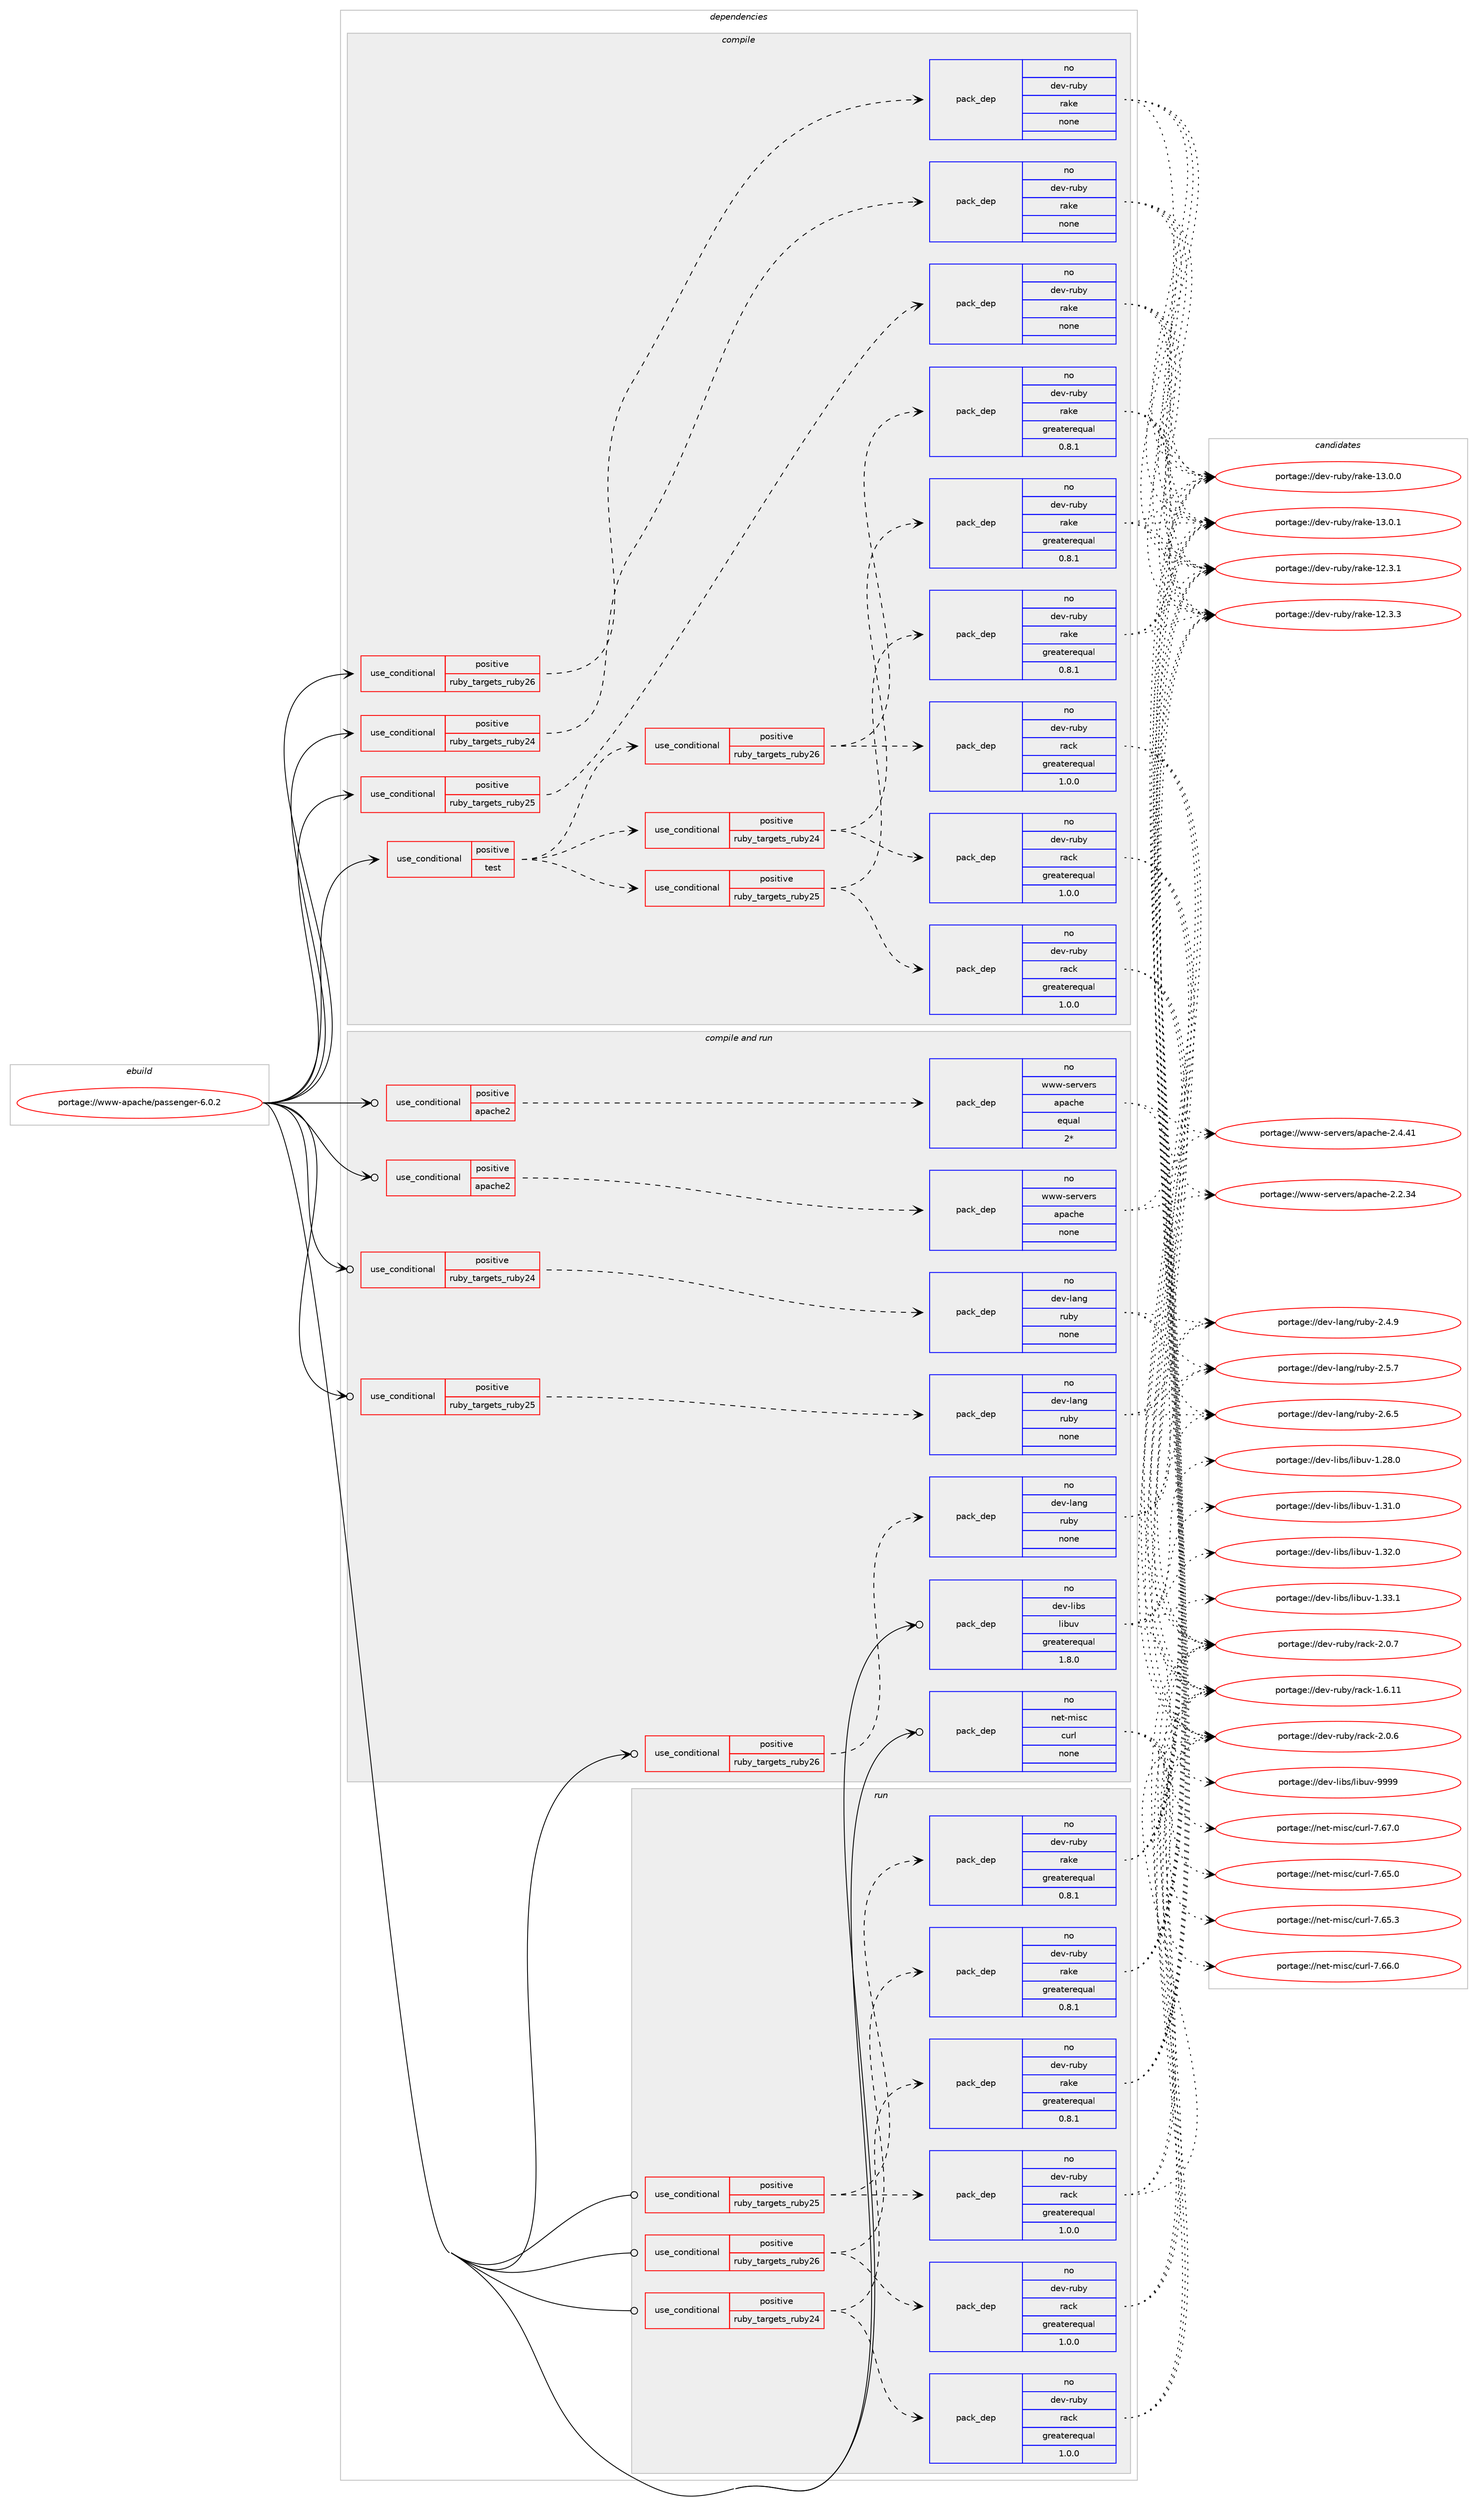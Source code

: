 digraph prolog {

# *************
# Graph options
# *************

newrank=true;
concentrate=true;
compound=true;
graph [rankdir=LR,fontname=Helvetica,fontsize=10,ranksep=1.5];#, ranksep=2.5, nodesep=0.2];
edge  [arrowhead=vee];
node  [fontname=Helvetica,fontsize=10];

# **********
# The ebuild
# **********

subgraph cluster_leftcol {
color=gray;
rank=same;
label=<<i>ebuild</i>>;
id [label="portage://www-apache/passenger-6.0.2", color=red, width=4, href="../www-apache/passenger-6.0.2.svg"];
}

# ****************
# The dependencies
# ****************

subgraph cluster_midcol {
color=gray;
label=<<i>dependencies</i>>;
subgraph cluster_compile {
fillcolor="#eeeeee";
style=filled;
label=<<i>compile</i>>;
subgraph cond105194 {
dependency436622 [label=<<TABLE BORDER="0" CELLBORDER="1" CELLSPACING="0" CELLPADDING="4"><TR><TD ROWSPAN="3" CELLPADDING="10">use_conditional</TD></TR><TR><TD>positive</TD></TR><TR><TD>ruby_targets_ruby24</TD></TR></TABLE>>, shape=none, color=red];
subgraph pack323706 {
dependency436623 [label=<<TABLE BORDER="0" CELLBORDER="1" CELLSPACING="0" CELLPADDING="4" WIDTH="220"><TR><TD ROWSPAN="6" CELLPADDING="30">pack_dep</TD></TR><TR><TD WIDTH="110">no</TD></TR><TR><TD>dev-ruby</TD></TR><TR><TD>rake</TD></TR><TR><TD>none</TD></TR><TR><TD></TD></TR></TABLE>>, shape=none, color=blue];
}
dependency436622:e -> dependency436623:w [weight=20,style="dashed",arrowhead="vee"];
}
id:e -> dependency436622:w [weight=20,style="solid",arrowhead="vee"];
subgraph cond105195 {
dependency436624 [label=<<TABLE BORDER="0" CELLBORDER="1" CELLSPACING="0" CELLPADDING="4"><TR><TD ROWSPAN="3" CELLPADDING="10">use_conditional</TD></TR><TR><TD>positive</TD></TR><TR><TD>ruby_targets_ruby25</TD></TR></TABLE>>, shape=none, color=red];
subgraph pack323707 {
dependency436625 [label=<<TABLE BORDER="0" CELLBORDER="1" CELLSPACING="0" CELLPADDING="4" WIDTH="220"><TR><TD ROWSPAN="6" CELLPADDING="30">pack_dep</TD></TR><TR><TD WIDTH="110">no</TD></TR><TR><TD>dev-ruby</TD></TR><TR><TD>rake</TD></TR><TR><TD>none</TD></TR><TR><TD></TD></TR></TABLE>>, shape=none, color=blue];
}
dependency436624:e -> dependency436625:w [weight=20,style="dashed",arrowhead="vee"];
}
id:e -> dependency436624:w [weight=20,style="solid",arrowhead="vee"];
subgraph cond105196 {
dependency436626 [label=<<TABLE BORDER="0" CELLBORDER="1" CELLSPACING="0" CELLPADDING="4"><TR><TD ROWSPAN="3" CELLPADDING="10">use_conditional</TD></TR><TR><TD>positive</TD></TR><TR><TD>ruby_targets_ruby26</TD></TR></TABLE>>, shape=none, color=red];
subgraph pack323708 {
dependency436627 [label=<<TABLE BORDER="0" CELLBORDER="1" CELLSPACING="0" CELLPADDING="4" WIDTH="220"><TR><TD ROWSPAN="6" CELLPADDING="30">pack_dep</TD></TR><TR><TD WIDTH="110">no</TD></TR><TR><TD>dev-ruby</TD></TR><TR><TD>rake</TD></TR><TR><TD>none</TD></TR><TR><TD></TD></TR></TABLE>>, shape=none, color=blue];
}
dependency436626:e -> dependency436627:w [weight=20,style="dashed",arrowhead="vee"];
}
id:e -> dependency436626:w [weight=20,style="solid",arrowhead="vee"];
subgraph cond105197 {
dependency436628 [label=<<TABLE BORDER="0" CELLBORDER="1" CELLSPACING="0" CELLPADDING="4"><TR><TD ROWSPAN="3" CELLPADDING="10">use_conditional</TD></TR><TR><TD>positive</TD></TR><TR><TD>test</TD></TR></TABLE>>, shape=none, color=red];
subgraph cond105198 {
dependency436629 [label=<<TABLE BORDER="0" CELLBORDER="1" CELLSPACING="0" CELLPADDING="4"><TR><TD ROWSPAN="3" CELLPADDING="10">use_conditional</TD></TR><TR><TD>positive</TD></TR><TR><TD>ruby_targets_ruby24</TD></TR></TABLE>>, shape=none, color=red];
subgraph pack323709 {
dependency436630 [label=<<TABLE BORDER="0" CELLBORDER="1" CELLSPACING="0" CELLPADDING="4" WIDTH="220"><TR><TD ROWSPAN="6" CELLPADDING="30">pack_dep</TD></TR><TR><TD WIDTH="110">no</TD></TR><TR><TD>dev-ruby</TD></TR><TR><TD>rack</TD></TR><TR><TD>greaterequal</TD></TR><TR><TD>1.0.0</TD></TR></TABLE>>, shape=none, color=blue];
}
dependency436629:e -> dependency436630:w [weight=20,style="dashed",arrowhead="vee"];
subgraph pack323710 {
dependency436631 [label=<<TABLE BORDER="0" CELLBORDER="1" CELLSPACING="0" CELLPADDING="4" WIDTH="220"><TR><TD ROWSPAN="6" CELLPADDING="30">pack_dep</TD></TR><TR><TD WIDTH="110">no</TD></TR><TR><TD>dev-ruby</TD></TR><TR><TD>rake</TD></TR><TR><TD>greaterequal</TD></TR><TR><TD>0.8.1</TD></TR></TABLE>>, shape=none, color=blue];
}
dependency436629:e -> dependency436631:w [weight=20,style="dashed",arrowhead="vee"];
}
dependency436628:e -> dependency436629:w [weight=20,style="dashed",arrowhead="vee"];
subgraph cond105199 {
dependency436632 [label=<<TABLE BORDER="0" CELLBORDER="1" CELLSPACING="0" CELLPADDING="4"><TR><TD ROWSPAN="3" CELLPADDING="10">use_conditional</TD></TR><TR><TD>positive</TD></TR><TR><TD>ruby_targets_ruby25</TD></TR></TABLE>>, shape=none, color=red];
subgraph pack323711 {
dependency436633 [label=<<TABLE BORDER="0" CELLBORDER="1" CELLSPACING="0" CELLPADDING="4" WIDTH="220"><TR><TD ROWSPAN="6" CELLPADDING="30">pack_dep</TD></TR><TR><TD WIDTH="110">no</TD></TR><TR><TD>dev-ruby</TD></TR><TR><TD>rack</TD></TR><TR><TD>greaterequal</TD></TR><TR><TD>1.0.0</TD></TR></TABLE>>, shape=none, color=blue];
}
dependency436632:e -> dependency436633:w [weight=20,style="dashed",arrowhead="vee"];
subgraph pack323712 {
dependency436634 [label=<<TABLE BORDER="0" CELLBORDER="1" CELLSPACING="0" CELLPADDING="4" WIDTH="220"><TR><TD ROWSPAN="6" CELLPADDING="30">pack_dep</TD></TR><TR><TD WIDTH="110">no</TD></TR><TR><TD>dev-ruby</TD></TR><TR><TD>rake</TD></TR><TR><TD>greaterequal</TD></TR><TR><TD>0.8.1</TD></TR></TABLE>>, shape=none, color=blue];
}
dependency436632:e -> dependency436634:w [weight=20,style="dashed",arrowhead="vee"];
}
dependency436628:e -> dependency436632:w [weight=20,style="dashed",arrowhead="vee"];
subgraph cond105200 {
dependency436635 [label=<<TABLE BORDER="0" CELLBORDER="1" CELLSPACING="0" CELLPADDING="4"><TR><TD ROWSPAN="3" CELLPADDING="10">use_conditional</TD></TR><TR><TD>positive</TD></TR><TR><TD>ruby_targets_ruby26</TD></TR></TABLE>>, shape=none, color=red];
subgraph pack323713 {
dependency436636 [label=<<TABLE BORDER="0" CELLBORDER="1" CELLSPACING="0" CELLPADDING="4" WIDTH="220"><TR><TD ROWSPAN="6" CELLPADDING="30">pack_dep</TD></TR><TR><TD WIDTH="110">no</TD></TR><TR><TD>dev-ruby</TD></TR><TR><TD>rack</TD></TR><TR><TD>greaterequal</TD></TR><TR><TD>1.0.0</TD></TR></TABLE>>, shape=none, color=blue];
}
dependency436635:e -> dependency436636:w [weight=20,style="dashed",arrowhead="vee"];
subgraph pack323714 {
dependency436637 [label=<<TABLE BORDER="0" CELLBORDER="1" CELLSPACING="0" CELLPADDING="4" WIDTH="220"><TR><TD ROWSPAN="6" CELLPADDING="30">pack_dep</TD></TR><TR><TD WIDTH="110">no</TD></TR><TR><TD>dev-ruby</TD></TR><TR><TD>rake</TD></TR><TR><TD>greaterequal</TD></TR><TR><TD>0.8.1</TD></TR></TABLE>>, shape=none, color=blue];
}
dependency436635:e -> dependency436637:w [weight=20,style="dashed",arrowhead="vee"];
}
dependency436628:e -> dependency436635:w [weight=20,style="dashed",arrowhead="vee"];
}
id:e -> dependency436628:w [weight=20,style="solid",arrowhead="vee"];
}
subgraph cluster_compileandrun {
fillcolor="#eeeeee";
style=filled;
label=<<i>compile and run</i>>;
subgraph cond105201 {
dependency436638 [label=<<TABLE BORDER="0" CELLBORDER="1" CELLSPACING="0" CELLPADDING="4"><TR><TD ROWSPAN="3" CELLPADDING="10">use_conditional</TD></TR><TR><TD>positive</TD></TR><TR><TD>apache2</TD></TR></TABLE>>, shape=none, color=red];
subgraph pack323715 {
dependency436639 [label=<<TABLE BORDER="0" CELLBORDER="1" CELLSPACING="0" CELLPADDING="4" WIDTH="220"><TR><TD ROWSPAN="6" CELLPADDING="30">pack_dep</TD></TR><TR><TD WIDTH="110">no</TD></TR><TR><TD>www-servers</TD></TR><TR><TD>apache</TD></TR><TR><TD>equal</TD></TR><TR><TD>2*</TD></TR></TABLE>>, shape=none, color=blue];
}
dependency436638:e -> dependency436639:w [weight=20,style="dashed",arrowhead="vee"];
}
id:e -> dependency436638:w [weight=20,style="solid",arrowhead="odotvee"];
subgraph cond105202 {
dependency436640 [label=<<TABLE BORDER="0" CELLBORDER="1" CELLSPACING="0" CELLPADDING="4"><TR><TD ROWSPAN="3" CELLPADDING="10">use_conditional</TD></TR><TR><TD>positive</TD></TR><TR><TD>apache2</TD></TR></TABLE>>, shape=none, color=red];
subgraph pack323716 {
dependency436641 [label=<<TABLE BORDER="0" CELLBORDER="1" CELLSPACING="0" CELLPADDING="4" WIDTH="220"><TR><TD ROWSPAN="6" CELLPADDING="30">pack_dep</TD></TR><TR><TD WIDTH="110">no</TD></TR><TR><TD>www-servers</TD></TR><TR><TD>apache</TD></TR><TR><TD>none</TD></TR><TR><TD></TD></TR></TABLE>>, shape=none, color=blue];
}
dependency436640:e -> dependency436641:w [weight=20,style="dashed",arrowhead="vee"];
}
id:e -> dependency436640:w [weight=20,style="solid",arrowhead="odotvee"];
subgraph cond105203 {
dependency436642 [label=<<TABLE BORDER="0" CELLBORDER="1" CELLSPACING="0" CELLPADDING="4"><TR><TD ROWSPAN="3" CELLPADDING="10">use_conditional</TD></TR><TR><TD>positive</TD></TR><TR><TD>ruby_targets_ruby24</TD></TR></TABLE>>, shape=none, color=red];
subgraph pack323717 {
dependency436643 [label=<<TABLE BORDER="0" CELLBORDER="1" CELLSPACING="0" CELLPADDING="4" WIDTH="220"><TR><TD ROWSPAN="6" CELLPADDING="30">pack_dep</TD></TR><TR><TD WIDTH="110">no</TD></TR><TR><TD>dev-lang</TD></TR><TR><TD>ruby</TD></TR><TR><TD>none</TD></TR><TR><TD></TD></TR></TABLE>>, shape=none, color=blue];
}
dependency436642:e -> dependency436643:w [weight=20,style="dashed",arrowhead="vee"];
}
id:e -> dependency436642:w [weight=20,style="solid",arrowhead="odotvee"];
subgraph cond105204 {
dependency436644 [label=<<TABLE BORDER="0" CELLBORDER="1" CELLSPACING="0" CELLPADDING="4"><TR><TD ROWSPAN="3" CELLPADDING="10">use_conditional</TD></TR><TR><TD>positive</TD></TR><TR><TD>ruby_targets_ruby25</TD></TR></TABLE>>, shape=none, color=red];
subgraph pack323718 {
dependency436645 [label=<<TABLE BORDER="0" CELLBORDER="1" CELLSPACING="0" CELLPADDING="4" WIDTH="220"><TR><TD ROWSPAN="6" CELLPADDING="30">pack_dep</TD></TR><TR><TD WIDTH="110">no</TD></TR><TR><TD>dev-lang</TD></TR><TR><TD>ruby</TD></TR><TR><TD>none</TD></TR><TR><TD></TD></TR></TABLE>>, shape=none, color=blue];
}
dependency436644:e -> dependency436645:w [weight=20,style="dashed",arrowhead="vee"];
}
id:e -> dependency436644:w [weight=20,style="solid",arrowhead="odotvee"];
subgraph cond105205 {
dependency436646 [label=<<TABLE BORDER="0" CELLBORDER="1" CELLSPACING="0" CELLPADDING="4"><TR><TD ROWSPAN="3" CELLPADDING="10">use_conditional</TD></TR><TR><TD>positive</TD></TR><TR><TD>ruby_targets_ruby26</TD></TR></TABLE>>, shape=none, color=red];
subgraph pack323719 {
dependency436647 [label=<<TABLE BORDER="0" CELLBORDER="1" CELLSPACING="0" CELLPADDING="4" WIDTH="220"><TR><TD ROWSPAN="6" CELLPADDING="30">pack_dep</TD></TR><TR><TD WIDTH="110">no</TD></TR><TR><TD>dev-lang</TD></TR><TR><TD>ruby</TD></TR><TR><TD>none</TD></TR><TR><TD></TD></TR></TABLE>>, shape=none, color=blue];
}
dependency436646:e -> dependency436647:w [weight=20,style="dashed",arrowhead="vee"];
}
id:e -> dependency436646:w [weight=20,style="solid",arrowhead="odotvee"];
subgraph pack323720 {
dependency436648 [label=<<TABLE BORDER="0" CELLBORDER="1" CELLSPACING="0" CELLPADDING="4" WIDTH="220"><TR><TD ROWSPAN="6" CELLPADDING="30">pack_dep</TD></TR><TR><TD WIDTH="110">no</TD></TR><TR><TD>dev-libs</TD></TR><TR><TD>libuv</TD></TR><TR><TD>greaterequal</TD></TR><TR><TD>1.8.0</TD></TR></TABLE>>, shape=none, color=blue];
}
id:e -> dependency436648:w [weight=20,style="solid",arrowhead="odotvee"];
subgraph pack323721 {
dependency436649 [label=<<TABLE BORDER="0" CELLBORDER="1" CELLSPACING="0" CELLPADDING="4" WIDTH="220"><TR><TD ROWSPAN="6" CELLPADDING="30">pack_dep</TD></TR><TR><TD WIDTH="110">no</TD></TR><TR><TD>net-misc</TD></TR><TR><TD>curl</TD></TR><TR><TD>none</TD></TR><TR><TD></TD></TR></TABLE>>, shape=none, color=blue];
}
id:e -> dependency436649:w [weight=20,style="solid",arrowhead="odotvee"];
}
subgraph cluster_run {
fillcolor="#eeeeee";
style=filled;
label=<<i>run</i>>;
subgraph cond105206 {
dependency436650 [label=<<TABLE BORDER="0" CELLBORDER="1" CELLSPACING="0" CELLPADDING="4"><TR><TD ROWSPAN="3" CELLPADDING="10">use_conditional</TD></TR><TR><TD>positive</TD></TR><TR><TD>ruby_targets_ruby24</TD></TR></TABLE>>, shape=none, color=red];
subgraph pack323722 {
dependency436651 [label=<<TABLE BORDER="0" CELLBORDER="1" CELLSPACING="0" CELLPADDING="4" WIDTH="220"><TR><TD ROWSPAN="6" CELLPADDING="30">pack_dep</TD></TR><TR><TD WIDTH="110">no</TD></TR><TR><TD>dev-ruby</TD></TR><TR><TD>rack</TD></TR><TR><TD>greaterequal</TD></TR><TR><TD>1.0.0</TD></TR></TABLE>>, shape=none, color=blue];
}
dependency436650:e -> dependency436651:w [weight=20,style="dashed",arrowhead="vee"];
subgraph pack323723 {
dependency436652 [label=<<TABLE BORDER="0" CELLBORDER="1" CELLSPACING="0" CELLPADDING="4" WIDTH="220"><TR><TD ROWSPAN="6" CELLPADDING="30">pack_dep</TD></TR><TR><TD WIDTH="110">no</TD></TR><TR><TD>dev-ruby</TD></TR><TR><TD>rake</TD></TR><TR><TD>greaterequal</TD></TR><TR><TD>0.8.1</TD></TR></TABLE>>, shape=none, color=blue];
}
dependency436650:e -> dependency436652:w [weight=20,style="dashed",arrowhead="vee"];
}
id:e -> dependency436650:w [weight=20,style="solid",arrowhead="odot"];
subgraph cond105207 {
dependency436653 [label=<<TABLE BORDER="0" CELLBORDER="1" CELLSPACING="0" CELLPADDING="4"><TR><TD ROWSPAN="3" CELLPADDING="10">use_conditional</TD></TR><TR><TD>positive</TD></TR><TR><TD>ruby_targets_ruby25</TD></TR></TABLE>>, shape=none, color=red];
subgraph pack323724 {
dependency436654 [label=<<TABLE BORDER="0" CELLBORDER="1" CELLSPACING="0" CELLPADDING="4" WIDTH="220"><TR><TD ROWSPAN="6" CELLPADDING="30">pack_dep</TD></TR><TR><TD WIDTH="110">no</TD></TR><TR><TD>dev-ruby</TD></TR><TR><TD>rack</TD></TR><TR><TD>greaterequal</TD></TR><TR><TD>1.0.0</TD></TR></TABLE>>, shape=none, color=blue];
}
dependency436653:e -> dependency436654:w [weight=20,style="dashed",arrowhead="vee"];
subgraph pack323725 {
dependency436655 [label=<<TABLE BORDER="0" CELLBORDER="1" CELLSPACING="0" CELLPADDING="4" WIDTH="220"><TR><TD ROWSPAN="6" CELLPADDING="30">pack_dep</TD></TR><TR><TD WIDTH="110">no</TD></TR><TR><TD>dev-ruby</TD></TR><TR><TD>rake</TD></TR><TR><TD>greaterequal</TD></TR><TR><TD>0.8.1</TD></TR></TABLE>>, shape=none, color=blue];
}
dependency436653:e -> dependency436655:w [weight=20,style="dashed",arrowhead="vee"];
}
id:e -> dependency436653:w [weight=20,style="solid",arrowhead="odot"];
subgraph cond105208 {
dependency436656 [label=<<TABLE BORDER="0" CELLBORDER="1" CELLSPACING="0" CELLPADDING="4"><TR><TD ROWSPAN="3" CELLPADDING="10">use_conditional</TD></TR><TR><TD>positive</TD></TR><TR><TD>ruby_targets_ruby26</TD></TR></TABLE>>, shape=none, color=red];
subgraph pack323726 {
dependency436657 [label=<<TABLE BORDER="0" CELLBORDER="1" CELLSPACING="0" CELLPADDING="4" WIDTH="220"><TR><TD ROWSPAN="6" CELLPADDING="30">pack_dep</TD></TR><TR><TD WIDTH="110">no</TD></TR><TR><TD>dev-ruby</TD></TR><TR><TD>rack</TD></TR><TR><TD>greaterequal</TD></TR><TR><TD>1.0.0</TD></TR></TABLE>>, shape=none, color=blue];
}
dependency436656:e -> dependency436657:w [weight=20,style="dashed",arrowhead="vee"];
subgraph pack323727 {
dependency436658 [label=<<TABLE BORDER="0" CELLBORDER="1" CELLSPACING="0" CELLPADDING="4" WIDTH="220"><TR><TD ROWSPAN="6" CELLPADDING="30">pack_dep</TD></TR><TR><TD WIDTH="110">no</TD></TR><TR><TD>dev-ruby</TD></TR><TR><TD>rake</TD></TR><TR><TD>greaterequal</TD></TR><TR><TD>0.8.1</TD></TR></TABLE>>, shape=none, color=blue];
}
dependency436656:e -> dependency436658:w [weight=20,style="dashed",arrowhead="vee"];
}
id:e -> dependency436656:w [weight=20,style="solid",arrowhead="odot"];
}
}

# **************
# The candidates
# **************

subgraph cluster_choices {
rank=same;
color=gray;
label=<<i>candidates</i>>;

subgraph choice323706 {
color=black;
nodesep=1;
choiceportage1001011184511411798121471149710710145495046514649 [label="portage://dev-ruby/rake-12.3.1", color=red, width=4,href="../dev-ruby/rake-12.3.1.svg"];
choiceportage1001011184511411798121471149710710145495046514651 [label="portage://dev-ruby/rake-12.3.3", color=red, width=4,href="../dev-ruby/rake-12.3.3.svg"];
choiceportage1001011184511411798121471149710710145495146484648 [label="portage://dev-ruby/rake-13.0.0", color=red, width=4,href="../dev-ruby/rake-13.0.0.svg"];
choiceportage1001011184511411798121471149710710145495146484649 [label="portage://dev-ruby/rake-13.0.1", color=red, width=4,href="../dev-ruby/rake-13.0.1.svg"];
dependency436623:e -> choiceportage1001011184511411798121471149710710145495046514649:w [style=dotted,weight="100"];
dependency436623:e -> choiceportage1001011184511411798121471149710710145495046514651:w [style=dotted,weight="100"];
dependency436623:e -> choiceportage1001011184511411798121471149710710145495146484648:w [style=dotted,weight="100"];
dependency436623:e -> choiceportage1001011184511411798121471149710710145495146484649:w [style=dotted,weight="100"];
}
subgraph choice323707 {
color=black;
nodesep=1;
choiceportage1001011184511411798121471149710710145495046514649 [label="portage://dev-ruby/rake-12.3.1", color=red, width=4,href="../dev-ruby/rake-12.3.1.svg"];
choiceportage1001011184511411798121471149710710145495046514651 [label="portage://dev-ruby/rake-12.3.3", color=red, width=4,href="../dev-ruby/rake-12.3.3.svg"];
choiceportage1001011184511411798121471149710710145495146484648 [label="portage://dev-ruby/rake-13.0.0", color=red, width=4,href="../dev-ruby/rake-13.0.0.svg"];
choiceportage1001011184511411798121471149710710145495146484649 [label="portage://dev-ruby/rake-13.0.1", color=red, width=4,href="../dev-ruby/rake-13.0.1.svg"];
dependency436625:e -> choiceportage1001011184511411798121471149710710145495046514649:w [style=dotted,weight="100"];
dependency436625:e -> choiceportage1001011184511411798121471149710710145495046514651:w [style=dotted,weight="100"];
dependency436625:e -> choiceportage1001011184511411798121471149710710145495146484648:w [style=dotted,weight="100"];
dependency436625:e -> choiceportage1001011184511411798121471149710710145495146484649:w [style=dotted,weight="100"];
}
subgraph choice323708 {
color=black;
nodesep=1;
choiceportage1001011184511411798121471149710710145495046514649 [label="portage://dev-ruby/rake-12.3.1", color=red, width=4,href="../dev-ruby/rake-12.3.1.svg"];
choiceportage1001011184511411798121471149710710145495046514651 [label="portage://dev-ruby/rake-12.3.3", color=red, width=4,href="../dev-ruby/rake-12.3.3.svg"];
choiceportage1001011184511411798121471149710710145495146484648 [label="portage://dev-ruby/rake-13.0.0", color=red, width=4,href="../dev-ruby/rake-13.0.0.svg"];
choiceportage1001011184511411798121471149710710145495146484649 [label="portage://dev-ruby/rake-13.0.1", color=red, width=4,href="../dev-ruby/rake-13.0.1.svg"];
dependency436627:e -> choiceportage1001011184511411798121471149710710145495046514649:w [style=dotted,weight="100"];
dependency436627:e -> choiceportage1001011184511411798121471149710710145495046514651:w [style=dotted,weight="100"];
dependency436627:e -> choiceportage1001011184511411798121471149710710145495146484648:w [style=dotted,weight="100"];
dependency436627:e -> choiceportage1001011184511411798121471149710710145495146484649:w [style=dotted,weight="100"];
}
subgraph choice323709 {
color=black;
nodesep=1;
choiceportage100101118451141179812147114979910745494654464949 [label="portage://dev-ruby/rack-1.6.11", color=red, width=4,href="../dev-ruby/rack-1.6.11.svg"];
choiceportage1001011184511411798121471149799107455046484654 [label="portage://dev-ruby/rack-2.0.6", color=red, width=4,href="../dev-ruby/rack-2.0.6.svg"];
choiceportage1001011184511411798121471149799107455046484655 [label="portage://dev-ruby/rack-2.0.7", color=red, width=4,href="../dev-ruby/rack-2.0.7.svg"];
dependency436630:e -> choiceportage100101118451141179812147114979910745494654464949:w [style=dotted,weight="100"];
dependency436630:e -> choiceportage1001011184511411798121471149799107455046484654:w [style=dotted,weight="100"];
dependency436630:e -> choiceportage1001011184511411798121471149799107455046484655:w [style=dotted,weight="100"];
}
subgraph choice323710 {
color=black;
nodesep=1;
choiceportage1001011184511411798121471149710710145495046514649 [label="portage://dev-ruby/rake-12.3.1", color=red, width=4,href="../dev-ruby/rake-12.3.1.svg"];
choiceportage1001011184511411798121471149710710145495046514651 [label="portage://dev-ruby/rake-12.3.3", color=red, width=4,href="../dev-ruby/rake-12.3.3.svg"];
choiceportage1001011184511411798121471149710710145495146484648 [label="portage://dev-ruby/rake-13.0.0", color=red, width=4,href="../dev-ruby/rake-13.0.0.svg"];
choiceportage1001011184511411798121471149710710145495146484649 [label="portage://dev-ruby/rake-13.0.1", color=red, width=4,href="../dev-ruby/rake-13.0.1.svg"];
dependency436631:e -> choiceportage1001011184511411798121471149710710145495046514649:w [style=dotted,weight="100"];
dependency436631:e -> choiceportage1001011184511411798121471149710710145495046514651:w [style=dotted,weight="100"];
dependency436631:e -> choiceportage1001011184511411798121471149710710145495146484648:w [style=dotted,weight="100"];
dependency436631:e -> choiceportage1001011184511411798121471149710710145495146484649:w [style=dotted,weight="100"];
}
subgraph choice323711 {
color=black;
nodesep=1;
choiceportage100101118451141179812147114979910745494654464949 [label="portage://dev-ruby/rack-1.6.11", color=red, width=4,href="../dev-ruby/rack-1.6.11.svg"];
choiceportage1001011184511411798121471149799107455046484654 [label="portage://dev-ruby/rack-2.0.6", color=red, width=4,href="../dev-ruby/rack-2.0.6.svg"];
choiceportage1001011184511411798121471149799107455046484655 [label="portage://dev-ruby/rack-2.0.7", color=red, width=4,href="../dev-ruby/rack-2.0.7.svg"];
dependency436633:e -> choiceportage100101118451141179812147114979910745494654464949:w [style=dotted,weight="100"];
dependency436633:e -> choiceportage1001011184511411798121471149799107455046484654:w [style=dotted,weight="100"];
dependency436633:e -> choiceportage1001011184511411798121471149799107455046484655:w [style=dotted,weight="100"];
}
subgraph choice323712 {
color=black;
nodesep=1;
choiceportage1001011184511411798121471149710710145495046514649 [label="portage://dev-ruby/rake-12.3.1", color=red, width=4,href="../dev-ruby/rake-12.3.1.svg"];
choiceportage1001011184511411798121471149710710145495046514651 [label="portage://dev-ruby/rake-12.3.3", color=red, width=4,href="../dev-ruby/rake-12.3.3.svg"];
choiceportage1001011184511411798121471149710710145495146484648 [label="portage://dev-ruby/rake-13.0.0", color=red, width=4,href="../dev-ruby/rake-13.0.0.svg"];
choiceportage1001011184511411798121471149710710145495146484649 [label="portage://dev-ruby/rake-13.0.1", color=red, width=4,href="../dev-ruby/rake-13.0.1.svg"];
dependency436634:e -> choiceportage1001011184511411798121471149710710145495046514649:w [style=dotted,weight="100"];
dependency436634:e -> choiceportage1001011184511411798121471149710710145495046514651:w [style=dotted,weight="100"];
dependency436634:e -> choiceportage1001011184511411798121471149710710145495146484648:w [style=dotted,weight="100"];
dependency436634:e -> choiceportage1001011184511411798121471149710710145495146484649:w [style=dotted,weight="100"];
}
subgraph choice323713 {
color=black;
nodesep=1;
choiceportage100101118451141179812147114979910745494654464949 [label="portage://dev-ruby/rack-1.6.11", color=red, width=4,href="../dev-ruby/rack-1.6.11.svg"];
choiceportage1001011184511411798121471149799107455046484654 [label="portage://dev-ruby/rack-2.0.6", color=red, width=4,href="../dev-ruby/rack-2.0.6.svg"];
choiceportage1001011184511411798121471149799107455046484655 [label="portage://dev-ruby/rack-2.0.7", color=red, width=4,href="../dev-ruby/rack-2.0.7.svg"];
dependency436636:e -> choiceportage100101118451141179812147114979910745494654464949:w [style=dotted,weight="100"];
dependency436636:e -> choiceportage1001011184511411798121471149799107455046484654:w [style=dotted,weight="100"];
dependency436636:e -> choiceportage1001011184511411798121471149799107455046484655:w [style=dotted,weight="100"];
}
subgraph choice323714 {
color=black;
nodesep=1;
choiceportage1001011184511411798121471149710710145495046514649 [label="portage://dev-ruby/rake-12.3.1", color=red, width=4,href="../dev-ruby/rake-12.3.1.svg"];
choiceportage1001011184511411798121471149710710145495046514651 [label="portage://dev-ruby/rake-12.3.3", color=red, width=4,href="../dev-ruby/rake-12.3.3.svg"];
choiceportage1001011184511411798121471149710710145495146484648 [label="portage://dev-ruby/rake-13.0.0", color=red, width=4,href="../dev-ruby/rake-13.0.0.svg"];
choiceportage1001011184511411798121471149710710145495146484649 [label="portage://dev-ruby/rake-13.0.1", color=red, width=4,href="../dev-ruby/rake-13.0.1.svg"];
dependency436637:e -> choiceportage1001011184511411798121471149710710145495046514649:w [style=dotted,weight="100"];
dependency436637:e -> choiceportage1001011184511411798121471149710710145495046514651:w [style=dotted,weight="100"];
dependency436637:e -> choiceportage1001011184511411798121471149710710145495146484648:w [style=dotted,weight="100"];
dependency436637:e -> choiceportage1001011184511411798121471149710710145495146484649:w [style=dotted,weight="100"];
}
subgraph choice323715 {
color=black;
nodesep=1;
choiceportage119119119451151011141181011141154797112979910410145504650465152 [label="portage://www-servers/apache-2.2.34", color=red, width=4,href="../www-servers/apache-2.2.34.svg"];
choiceportage119119119451151011141181011141154797112979910410145504652465249 [label="portage://www-servers/apache-2.4.41", color=red, width=4,href="../www-servers/apache-2.4.41.svg"];
dependency436639:e -> choiceportage119119119451151011141181011141154797112979910410145504650465152:w [style=dotted,weight="100"];
dependency436639:e -> choiceportage119119119451151011141181011141154797112979910410145504652465249:w [style=dotted,weight="100"];
}
subgraph choice323716 {
color=black;
nodesep=1;
choiceportage119119119451151011141181011141154797112979910410145504650465152 [label="portage://www-servers/apache-2.2.34", color=red, width=4,href="../www-servers/apache-2.2.34.svg"];
choiceportage119119119451151011141181011141154797112979910410145504652465249 [label="portage://www-servers/apache-2.4.41", color=red, width=4,href="../www-servers/apache-2.4.41.svg"];
dependency436641:e -> choiceportage119119119451151011141181011141154797112979910410145504650465152:w [style=dotted,weight="100"];
dependency436641:e -> choiceportage119119119451151011141181011141154797112979910410145504652465249:w [style=dotted,weight="100"];
}
subgraph choice323717 {
color=black;
nodesep=1;
choiceportage10010111845108971101034711411798121455046524657 [label="portage://dev-lang/ruby-2.4.9", color=red, width=4,href="../dev-lang/ruby-2.4.9.svg"];
choiceportage10010111845108971101034711411798121455046534655 [label="portage://dev-lang/ruby-2.5.7", color=red, width=4,href="../dev-lang/ruby-2.5.7.svg"];
choiceportage10010111845108971101034711411798121455046544653 [label="portage://dev-lang/ruby-2.6.5", color=red, width=4,href="../dev-lang/ruby-2.6.5.svg"];
dependency436643:e -> choiceportage10010111845108971101034711411798121455046524657:w [style=dotted,weight="100"];
dependency436643:e -> choiceportage10010111845108971101034711411798121455046534655:w [style=dotted,weight="100"];
dependency436643:e -> choiceportage10010111845108971101034711411798121455046544653:w [style=dotted,weight="100"];
}
subgraph choice323718 {
color=black;
nodesep=1;
choiceportage10010111845108971101034711411798121455046524657 [label="portage://dev-lang/ruby-2.4.9", color=red, width=4,href="../dev-lang/ruby-2.4.9.svg"];
choiceportage10010111845108971101034711411798121455046534655 [label="portage://dev-lang/ruby-2.5.7", color=red, width=4,href="../dev-lang/ruby-2.5.7.svg"];
choiceportage10010111845108971101034711411798121455046544653 [label="portage://dev-lang/ruby-2.6.5", color=red, width=4,href="../dev-lang/ruby-2.6.5.svg"];
dependency436645:e -> choiceportage10010111845108971101034711411798121455046524657:w [style=dotted,weight="100"];
dependency436645:e -> choiceportage10010111845108971101034711411798121455046534655:w [style=dotted,weight="100"];
dependency436645:e -> choiceportage10010111845108971101034711411798121455046544653:w [style=dotted,weight="100"];
}
subgraph choice323719 {
color=black;
nodesep=1;
choiceportage10010111845108971101034711411798121455046524657 [label="portage://dev-lang/ruby-2.4.9", color=red, width=4,href="../dev-lang/ruby-2.4.9.svg"];
choiceportage10010111845108971101034711411798121455046534655 [label="portage://dev-lang/ruby-2.5.7", color=red, width=4,href="../dev-lang/ruby-2.5.7.svg"];
choiceportage10010111845108971101034711411798121455046544653 [label="portage://dev-lang/ruby-2.6.5", color=red, width=4,href="../dev-lang/ruby-2.6.5.svg"];
dependency436647:e -> choiceportage10010111845108971101034711411798121455046524657:w [style=dotted,weight="100"];
dependency436647:e -> choiceportage10010111845108971101034711411798121455046534655:w [style=dotted,weight="100"];
dependency436647:e -> choiceportage10010111845108971101034711411798121455046544653:w [style=dotted,weight="100"];
}
subgraph choice323720 {
color=black;
nodesep=1;
choiceportage1001011184510810598115471081059811711845494650564648 [label="portage://dev-libs/libuv-1.28.0", color=red, width=4,href="../dev-libs/libuv-1.28.0.svg"];
choiceportage1001011184510810598115471081059811711845494651494648 [label="portage://dev-libs/libuv-1.31.0", color=red, width=4,href="../dev-libs/libuv-1.31.0.svg"];
choiceportage1001011184510810598115471081059811711845494651504648 [label="portage://dev-libs/libuv-1.32.0", color=red, width=4,href="../dev-libs/libuv-1.32.0.svg"];
choiceportage1001011184510810598115471081059811711845494651514649 [label="portage://dev-libs/libuv-1.33.1", color=red, width=4,href="../dev-libs/libuv-1.33.1.svg"];
choiceportage100101118451081059811547108105981171184557575757 [label="portage://dev-libs/libuv-9999", color=red, width=4,href="../dev-libs/libuv-9999.svg"];
dependency436648:e -> choiceportage1001011184510810598115471081059811711845494650564648:w [style=dotted,weight="100"];
dependency436648:e -> choiceportage1001011184510810598115471081059811711845494651494648:w [style=dotted,weight="100"];
dependency436648:e -> choiceportage1001011184510810598115471081059811711845494651504648:w [style=dotted,weight="100"];
dependency436648:e -> choiceportage1001011184510810598115471081059811711845494651514649:w [style=dotted,weight="100"];
dependency436648:e -> choiceportage100101118451081059811547108105981171184557575757:w [style=dotted,weight="100"];
}
subgraph choice323721 {
color=black;
nodesep=1;
choiceportage1101011164510910511599479911711410845554654534648 [label="portage://net-misc/curl-7.65.0", color=red, width=4,href="../net-misc/curl-7.65.0.svg"];
choiceportage1101011164510910511599479911711410845554654534651 [label="portage://net-misc/curl-7.65.3", color=red, width=4,href="../net-misc/curl-7.65.3.svg"];
choiceportage1101011164510910511599479911711410845554654544648 [label="portage://net-misc/curl-7.66.0", color=red, width=4,href="../net-misc/curl-7.66.0.svg"];
choiceportage1101011164510910511599479911711410845554654554648 [label="portage://net-misc/curl-7.67.0", color=red, width=4,href="../net-misc/curl-7.67.0.svg"];
dependency436649:e -> choiceportage1101011164510910511599479911711410845554654534648:w [style=dotted,weight="100"];
dependency436649:e -> choiceportage1101011164510910511599479911711410845554654534651:w [style=dotted,weight="100"];
dependency436649:e -> choiceportage1101011164510910511599479911711410845554654544648:w [style=dotted,weight="100"];
dependency436649:e -> choiceportage1101011164510910511599479911711410845554654554648:w [style=dotted,weight="100"];
}
subgraph choice323722 {
color=black;
nodesep=1;
choiceportage100101118451141179812147114979910745494654464949 [label="portage://dev-ruby/rack-1.6.11", color=red, width=4,href="../dev-ruby/rack-1.6.11.svg"];
choiceportage1001011184511411798121471149799107455046484654 [label="portage://dev-ruby/rack-2.0.6", color=red, width=4,href="../dev-ruby/rack-2.0.6.svg"];
choiceportage1001011184511411798121471149799107455046484655 [label="portage://dev-ruby/rack-2.0.7", color=red, width=4,href="../dev-ruby/rack-2.0.7.svg"];
dependency436651:e -> choiceportage100101118451141179812147114979910745494654464949:w [style=dotted,weight="100"];
dependency436651:e -> choiceportage1001011184511411798121471149799107455046484654:w [style=dotted,weight="100"];
dependency436651:e -> choiceportage1001011184511411798121471149799107455046484655:w [style=dotted,weight="100"];
}
subgraph choice323723 {
color=black;
nodesep=1;
choiceportage1001011184511411798121471149710710145495046514649 [label="portage://dev-ruby/rake-12.3.1", color=red, width=4,href="../dev-ruby/rake-12.3.1.svg"];
choiceportage1001011184511411798121471149710710145495046514651 [label="portage://dev-ruby/rake-12.3.3", color=red, width=4,href="../dev-ruby/rake-12.3.3.svg"];
choiceportage1001011184511411798121471149710710145495146484648 [label="portage://dev-ruby/rake-13.0.0", color=red, width=4,href="../dev-ruby/rake-13.0.0.svg"];
choiceportage1001011184511411798121471149710710145495146484649 [label="portage://dev-ruby/rake-13.0.1", color=red, width=4,href="../dev-ruby/rake-13.0.1.svg"];
dependency436652:e -> choiceportage1001011184511411798121471149710710145495046514649:w [style=dotted,weight="100"];
dependency436652:e -> choiceportage1001011184511411798121471149710710145495046514651:w [style=dotted,weight="100"];
dependency436652:e -> choiceportage1001011184511411798121471149710710145495146484648:w [style=dotted,weight="100"];
dependency436652:e -> choiceportage1001011184511411798121471149710710145495146484649:w [style=dotted,weight="100"];
}
subgraph choice323724 {
color=black;
nodesep=1;
choiceportage100101118451141179812147114979910745494654464949 [label="portage://dev-ruby/rack-1.6.11", color=red, width=4,href="../dev-ruby/rack-1.6.11.svg"];
choiceportage1001011184511411798121471149799107455046484654 [label="portage://dev-ruby/rack-2.0.6", color=red, width=4,href="../dev-ruby/rack-2.0.6.svg"];
choiceportage1001011184511411798121471149799107455046484655 [label="portage://dev-ruby/rack-2.0.7", color=red, width=4,href="../dev-ruby/rack-2.0.7.svg"];
dependency436654:e -> choiceportage100101118451141179812147114979910745494654464949:w [style=dotted,weight="100"];
dependency436654:e -> choiceportage1001011184511411798121471149799107455046484654:w [style=dotted,weight="100"];
dependency436654:e -> choiceportage1001011184511411798121471149799107455046484655:w [style=dotted,weight="100"];
}
subgraph choice323725 {
color=black;
nodesep=1;
choiceportage1001011184511411798121471149710710145495046514649 [label="portage://dev-ruby/rake-12.3.1", color=red, width=4,href="../dev-ruby/rake-12.3.1.svg"];
choiceportage1001011184511411798121471149710710145495046514651 [label="portage://dev-ruby/rake-12.3.3", color=red, width=4,href="../dev-ruby/rake-12.3.3.svg"];
choiceportage1001011184511411798121471149710710145495146484648 [label="portage://dev-ruby/rake-13.0.0", color=red, width=4,href="../dev-ruby/rake-13.0.0.svg"];
choiceportage1001011184511411798121471149710710145495146484649 [label="portage://dev-ruby/rake-13.0.1", color=red, width=4,href="../dev-ruby/rake-13.0.1.svg"];
dependency436655:e -> choiceportage1001011184511411798121471149710710145495046514649:w [style=dotted,weight="100"];
dependency436655:e -> choiceportage1001011184511411798121471149710710145495046514651:w [style=dotted,weight="100"];
dependency436655:e -> choiceportage1001011184511411798121471149710710145495146484648:w [style=dotted,weight="100"];
dependency436655:e -> choiceportage1001011184511411798121471149710710145495146484649:w [style=dotted,weight="100"];
}
subgraph choice323726 {
color=black;
nodesep=1;
choiceportage100101118451141179812147114979910745494654464949 [label="portage://dev-ruby/rack-1.6.11", color=red, width=4,href="../dev-ruby/rack-1.6.11.svg"];
choiceportage1001011184511411798121471149799107455046484654 [label="portage://dev-ruby/rack-2.0.6", color=red, width=4,href="../dev-ruby/rack-2.0.6.svg"];
choiceportage1001011184511411798121471149799107455046484655 [label="portage://dev-ruby/rack-2.0.7", color=red, width=4,href="../dev-ruby/rack-2.0.7.svg"];
dependency436657:e -> choiceportage100101118451141179812147114979910745494654464949:w [style=dotted,weight="100"];
dependency436657:e -> choiceportage1001011184511411798121471149799107455046484654:w [style=dotted,weight="100"];
dependency436657:e -> choiceportage1001011184511411798121471149799107455046484655:w [style=dotted,weight="100"];
}
subgraph choice323727 {
color=black;
nodesep=1;
choiceportage1001011184511411798121471149710710145495046514649 [label="portage://dev-ruby/rake-12.3.1", color=red, width=4,href="../dev-ruby/rake-12.3.1.svg"];
choiceportage1001011184511411798121471149710710145495046514651 [label="portage://dev-ruby/rake-12.3.3", color=red, width=4,href="../dev-ruby/rake-12.3.3.svg"];
choiceportage1001011184511411798121471149710710145495146484648 [label="portage://dev-ruby/rake-13.0.0", color=red, width=4,href="../dev-ruby/rake-13.0.0.svg"];
choiceportage1001011184511411798121471149710710145495146484649 [label="portage://dev-ruby/rake-13.0.1", color=red, width=4,href="../dev-ruby/rake-13.0.1.svg"];
dependency436658:e -> choiceportage1001011184511411798121471149710710145495046514649:w [style=dotted,weight="100"];
dependency436658:e -> choiceportage1001011184511411798121471149710710145495046514651:w [style=dotted,weight="100"];
dependency436658:e -> choiceportage1001011184511411798121471149710710145495146484648:w [style=dotted,weight="100"];
dependency436658:e -> choiceportage1001011184511411798121471149710710145495146484649:w [style=dotted,weight="100"];
}
}

}
